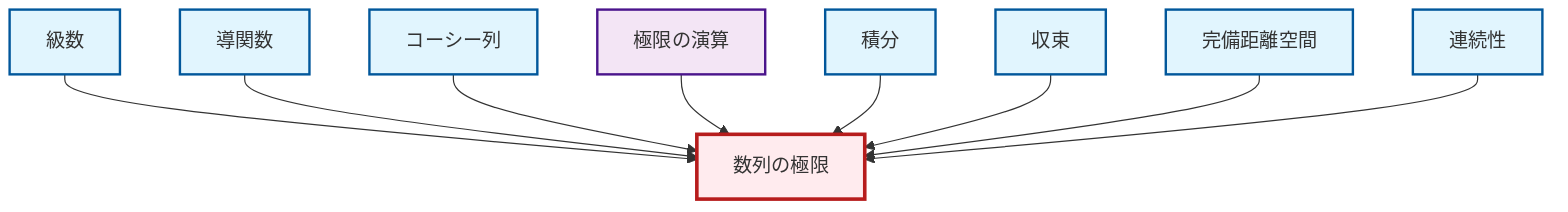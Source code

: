 graph TD
    classDef definition fill:#e1f5fe,stroke:#01579b,stroke-width:2px
    classDef theorem fill:#f3e5f5,stroke:#4a148c,stroke-width:2px
    classDef axiom fill:#fff3e0,stroke:#e65100,stroke-width:2px
    classDef example fill:#e8f5e9,stroke:#1b5e20,stroke-width:2px
    classDef current fill:#ffebee,stroke:#b71c1c,stroke-width:3px
    def-derivative["導関数"]:::definition
    def-cauchy-sequence["コーシー列"]:::definition
    def-convergence["収束"]:::definition
    def-series["級数"]:::definition
    def-integral["積分"]:::definition
    def-continuity["連続性"]:::definition
    def-limit["数列の極限"]:::definition
    def-complete-metric-space["完備距離空間"]:::definition
    thm-limit-arithmetic["極限の演算"]:::theorem
    def-series --> def-limit
    def-derivative --> def-limit
    def-cauchy-sequence --> def-limit
    thm-limit-arithmetic --> def-limit
    def-integral --> def-limit
    def-convergence --> def-limit
    def-complete-metric-space --> def-limit
    def-continuity --> def-limit
    class def-limit current